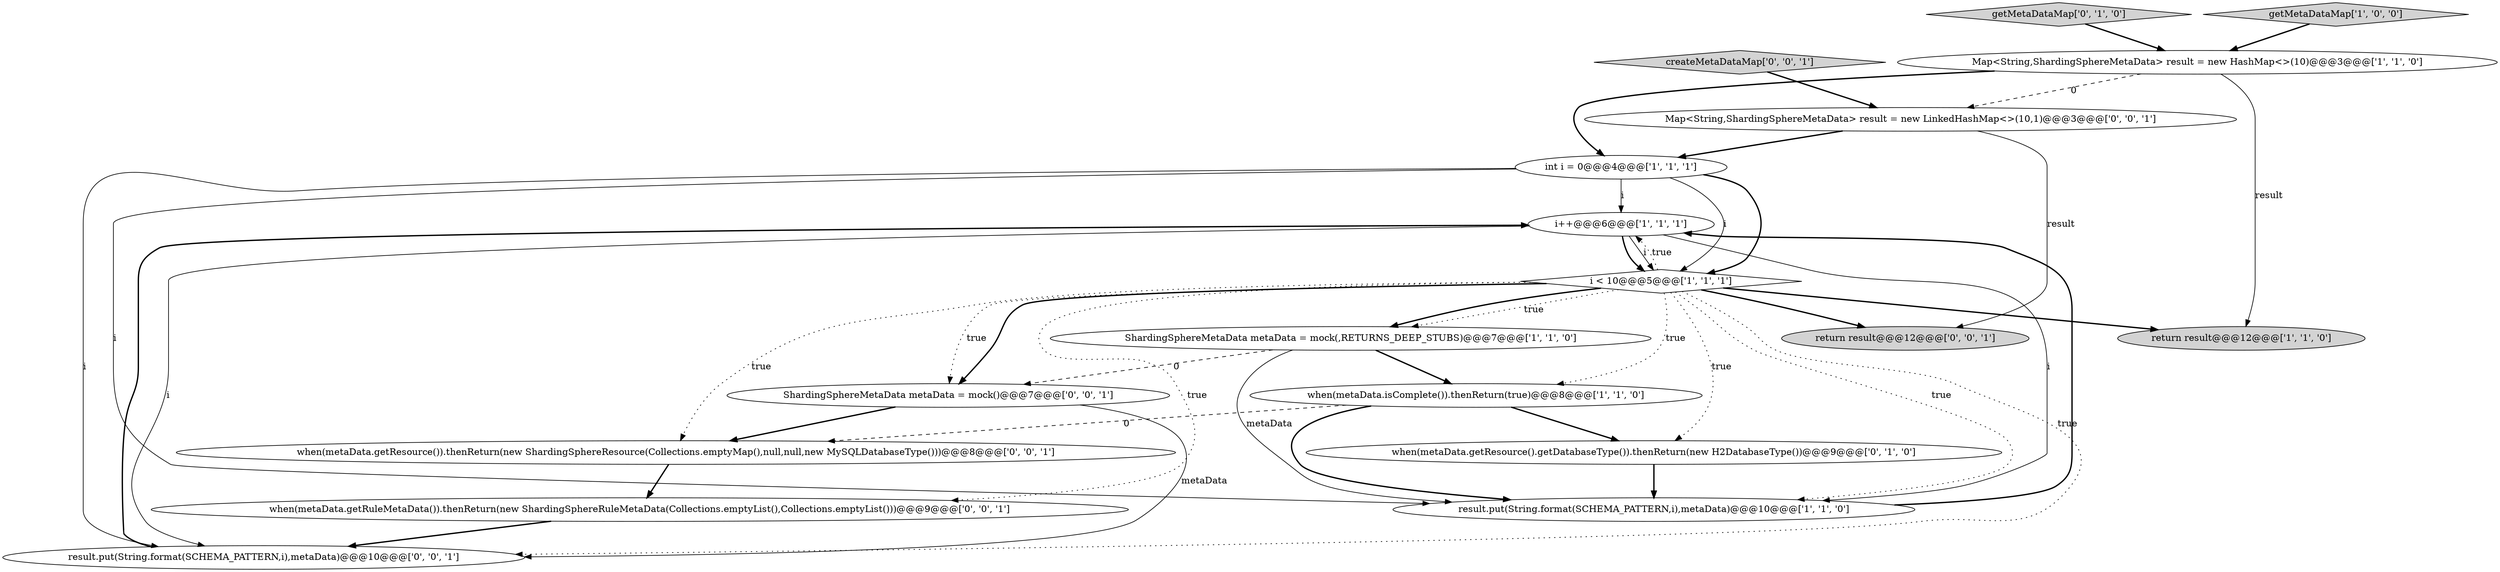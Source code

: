 digraph {
0 [style = filled, label = "i++@@@6@@@['1', '1', '1']", fillcolor = white, shape = ellipse image = "AAA0AAABBB1BBB"];
6 [style = filled, label = "Map<String,ShardingSphereMetaData> result = new HashMap<>(10)@@@3@@@['1', '1', '0']", fillcolor = white, shape = ellipse image = "AAA0AAABBB1BBB"];
16 [style = filled, label = "createMetaDataMap['0', '0', '1']", fillcolor = lightgray, shape = diamond image = "AAA0AAABBB3BBB"];
15 [style = filled, label = "ShardingSphereMetaData metaData = mock()@@@7@@@['0', '0', '1']", fillcolor = white, shape = ellipse image = "AAA0AAABBB3BBB"];
10 [style = filled, label = "getMetaDataMap['0', '1', '0']", fillcolor = lightgray, shape = diamond image = "AAA0AAABBB2BBB"];
17 [style = filled, label = "when(metaData.getResource()).thenReturn(new ShardingSphereResource(Collections.emptyMap(),null,null,new MySQLDatabaseType()))@@@8@@@['0', '0', '1']", fillcolor = white, shape = ellipse image = "AAA0AAABBB3BBB"];
2 [style = filled, label = "result.put(String.format(SCHEMA_PATTERN,i),metaData)@@@10@@@['1', '1', '0']", fillcolor = white, shape = ellipse image = "AAA0AAABBB1BBB"];
4 [style = filled, label = "int i = 0@@@4@@@['1', '1', '1']", fillcolor = white, shape = ellipse image = "AAA0AAABBB1BBB"];
5 [style = filled, label = "when(metaData.isComplete()).thenReturn(true)@@@8@@@['1', '1', '0']", fillcolor = white, shape = ellipse image = "AAA0AAABBB1BBB"];
1 [style = filled, label = "return result@@@12@@@['1', '1', '0']", fillcolor = lightgray, shape = ellipse image = "AAA0AAABBB1BBB"];
9 [style = filled, label = "when(metaData.getResource().getDatabaseType()).thenReturn(new H2DatabaseType())@@@9@@@['0', '1', '0']", fillcolor = white, shape = ellipse image = "AAA1AAABBB2BBB"];
13 [style = filled, label = "Map<String,ShardingSphereMetaData> result = new LinkedHashMap<>(10,1)@@@3@@@['0', '0', '1']", fillcolor = white, shape = ellipse image = "AAA0AAABBB3BBB"];
12 [style = filled, label = "result.put(String.format(SCHEMA_PATTERN,i),metaData)@@@10@@@['0', '0', '1']", fillcolor = white, shape = ellipse image = "AAA0AAABBB3BBB"];
14 [style = filled, label = "when(metaData.getRuleMetaData()).thenReturn(new ShardingSphereRuleMetaData(Collections.emptyList(),Collections.emptyList()))@@@9@@@['0', '0', '1']", fillcolor = white, shape = ellipse image = "AAA0AAABBB3BBB"];
7 [style = filled, label = "ShardingSphereMetaData metaData = mock(,RETURNS_DEEP_STUBS)@@@7@@@['1', '1', '0']", fillcolor = white, shape = ellipse image = "AAA0AAABBB1BBB"];
8 [style = filled, label = "i < 10@@@5@@@['1', '1', '1']", fillcolor = white, shape = diamond image = "AAA0AAABBB1BBB"];
11 [style = filled, label = "return result@@@12@@@['0', '0', '1']", fillcolor = lightgray, shape = ellipse image = "AAA0AAABBB3BBB"];
3 [style = filled, label = "getMetaDataMap['1', '0', '0']", fillcolor = lightgray, shape = diamond image = "AAA0AAABBB1BBB"];
5->2 [style = bold, label=""];
12->0 [style = bold, label=""];
4->12 [style = solid, label="i"];
7->15 [style = dashed, label="0"];
13->4 [style = bold, label=""];
6->4 [style = bold, label=""];
10->6 [style = bold, label=""];
6->1 [style = solid, label="result"];
15->12 [style = solid, label="metaData"];
4->0 [style = solid, label="i"];
9->2 [style = bold, label=""];
14->12 [style = bold, label=""];
17->14 [style = bold, label=""];
4->8 [style = bold, label=""];
0->8 [style = bold, label=""];
8->2 [style = dotted, label="true"];
8->9 [style = dotted, label="true"];
5->9 [style = bold, label=""];
8->7 [style = dotted, label="true"];
16->13 [style = bold, label=""];
6->13 [style = dashed, label="0"];
4->8 [style = solid, label="i"];
7->2 [style = solid, label="metaData"];
0->8 [style = solid, label="i"];
3->6 [style = bold, label=""];
8->1 [style = bold, label=""];
4->2 [style = solid, label="i"];
8->11 [style = bold, label=""];
8->12 [style = dotted, label="true"];
8->15 [style = dotted, label="true"];
13->11 [style = solid, label="result"];
8->5 [style = dotted, label="true"];
7->5 [style = bold, label=""];
8->7 [style = bold, label=""];
8->14 [style = dotted, label="true"];
2->0 [style = bold, label=""];
0->12 [style = solid, label="i"];
5->17 [style = dashed, label="0"];
8->17 [style = dotted, label="true"];
8->15 [style = bold, label=""];
0->2 [style = solid, label="i"];
8->0 [style = dotted, label="true"];
15->17 [style = bold, label=""];
}
